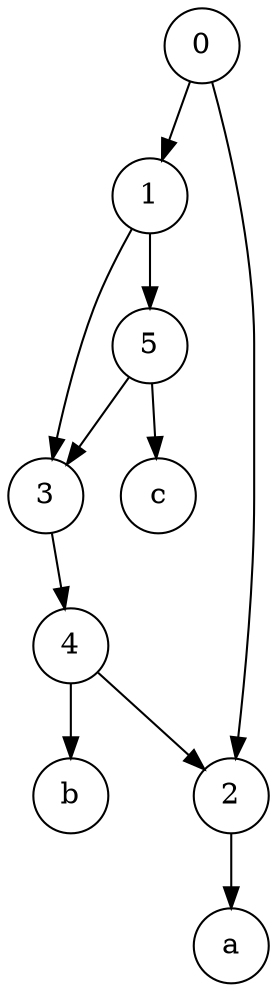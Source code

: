 digraph {
	0 [label=0 height=0.5 width=0.5]
	1 [label=1 height=0.5 width=0.5]
	2 [label=2 height=0.5 width=0.5]
	3 [label=3 height=0.5 width=0.5]
	a [label=a height=0.5 width=0.5]
	4 [label=4 height=0.5 width=0.5]
	b [label=b height=0.5 width=0.5]
	5 [label=5 height=0.5 width=0.5]
	c [label=c height=0.5 width=0.5]
	0 -> 1
	0 -> 2
	1 -> 3
	1 -> 5
	2 -> a
	3 -> 4
	4 -> 2
	4 -> b
	5 -> 3
	5 -> c
}
